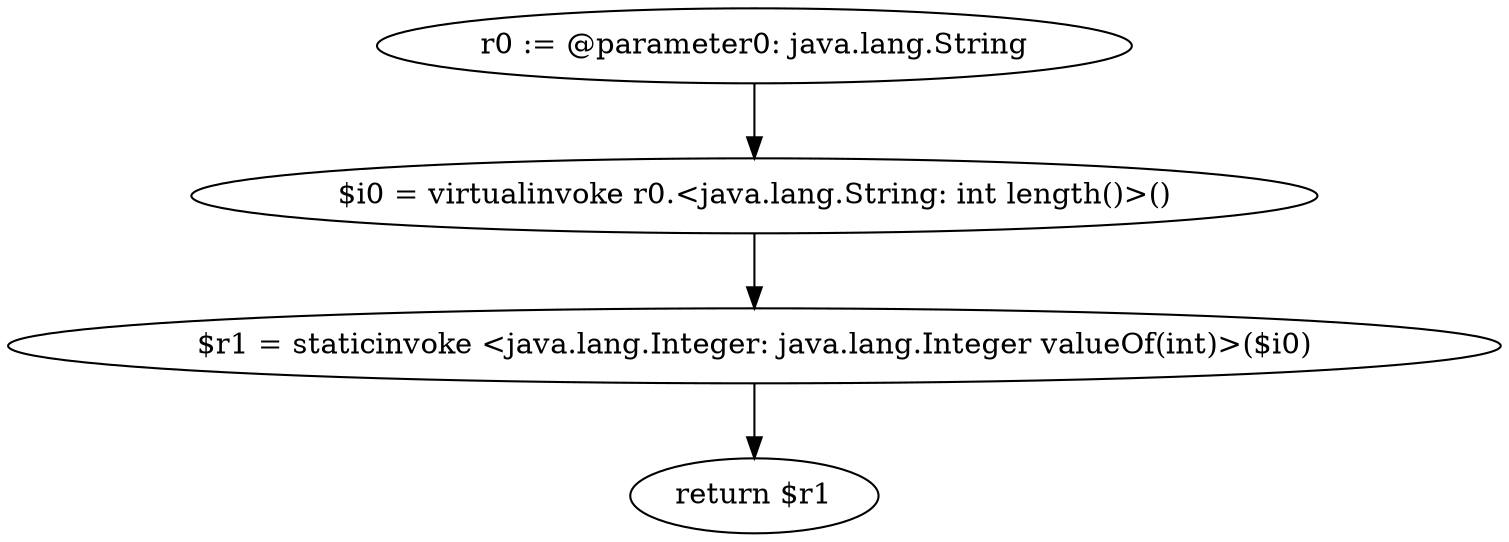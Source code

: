 digraph "unitGraph" {
    "r0 := @parameter0: java.lang.String"
    "$i0 = virtualinvoke r0.<java.lang.String: int length()>()"
    "$r1 = staticinvoke <java.lang.Integer: java.lang.Integer valueOf(int)>($i0)"
    "return $r1"
    "r0 := @parameter0: java.lang.String"->"$i0 = virtualinvoke r0.<java.lang.String: int length()>()";
    "$i0 = virtualinvoke r0.<java.lang.String: int length()>()"->"$r1 = staticinvoke <java.lang.Integer: java.lang.Integer valueOf(int)>($i0)";
    "$r1 = staticinvoke <java.lang.Integer: java.lang.Integer valueOf(int)>($i0)"->"return $r1";
}
